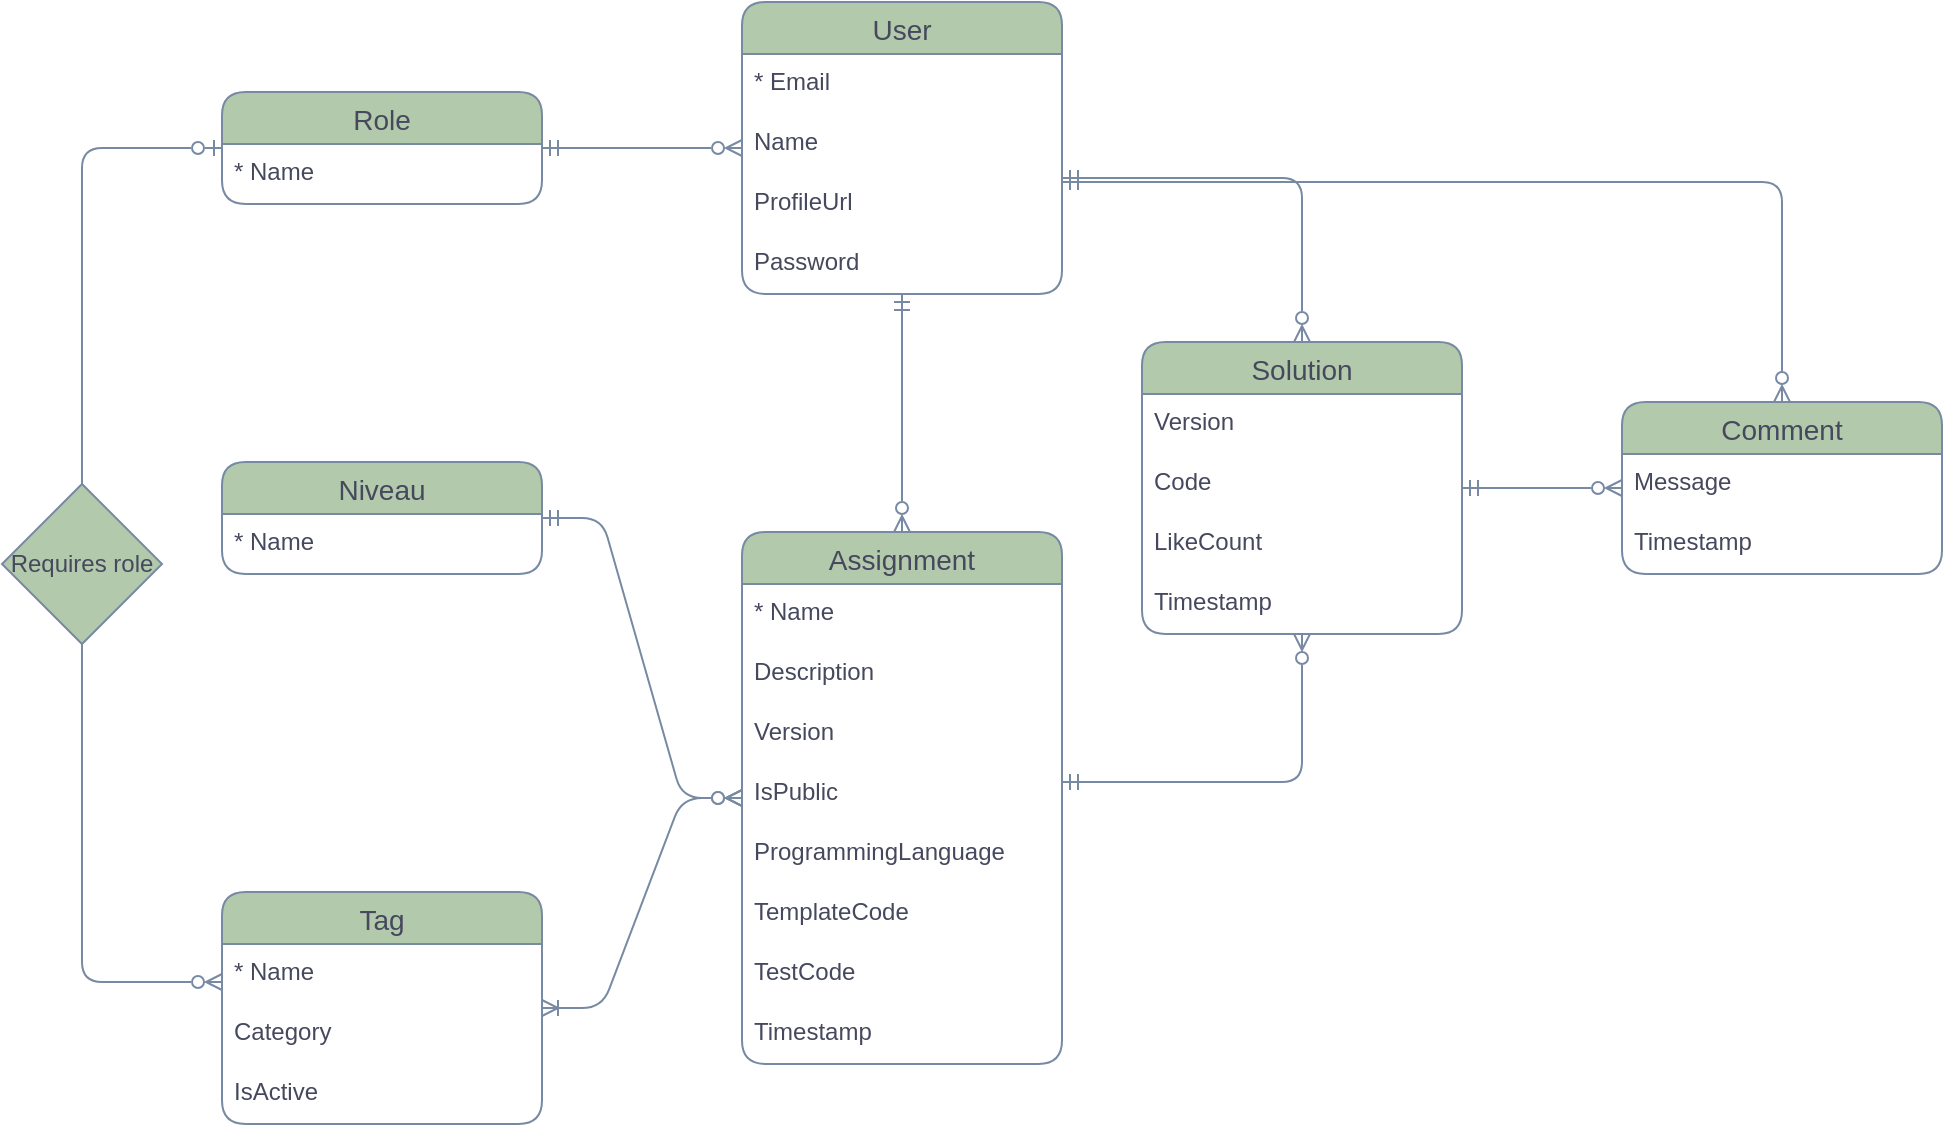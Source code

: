 <mxfile version="22.1.5" type="device" pages="2">
  <diagram name="Page-1" id="i-PcdAbzTKNvyDI0NNIn">
    <mxGraphModel dx="1804" dy="1708" grid="1" gridSize="10" guides="1" tooltips="1" connect="1" arrows="1" fold="1" page="1" pageScale="1" pageWidth="850" pageHeight="1100" math="0" shadow="0">
      <root>
        <mxCell id="0" />
        <mxCell id="1" parent="0" />
        <mxCell id="kzVk7c52iczGq_A-Krwr-62" style="edgeStyle=orthogonalEdgeStyle;rounded=1;orthogonalLoop=1;jettySize=auto;html=1;endArrow=ERzeroToMany;endFill=0;startArrow=ERmandOne;startFill=0;labelBackgroundColor=none;strokeColor=#788AA3;fontColor=default;" parent="1" source="kzVk7c52iczGq_A-Krwr-14" target="kzVk7c52iczGq_A-Krwr-18" edge="1">
          <mxGeometry relative="1" as="geometry">
            <Array as="points">
              <mxPoint x="470" y="320" />
            </Array>
          </mxGeometry>
        </mxCell>
        <mxCell id="kzVk7c52iczGq_A-Krwr-14" value="Assignment" style="swimlane;fontStyle=0;childLayout=stackLayout;horizontal=1;startSize=26;horizontalStack=0;resizeParent=1;resizeParentMax=0;resizeLast=0;collapsible=1;marginBottom=0;align=center;fontSize=14;labelBackgroundColor=none;fillColor=#B2C9AB;strokeColor=#788AA3;fontColor=#46495D;rounded=1;" parent="1" vertex="1">
          <mxGeometry x="190" y="195" width="160" height="266" as="geometry" />
        </mxCell>
        <mxCell id="kzVk7c52iczGq_A-Krwr-15" value="* Name" style="text;strokeColor=none;fillColor=none;spacingLeft=4;spacingRight=4;overflow=hidden;rotatable=0;points=[[0,0.5],[1,0.5]];portConstraint=eastwest;fontSize=12;whiteSpace=wrap;html=1;labelBackgroundColor=none;fontColor=#46495D;rounded=1;" parent="kzVk7c52iczGq_A-Krwr-14" vertex="1">
          <mxGeometry y="26" width="160" height="30" as="geometry" />
        </mxCell>
        <mxCell id="kzVk7c52iczGq_A-Krwr-29" value="Description" style="text;strokeColor=none;fillColor=none;spacingLeft=4;spacingRight=4;overflow=hidden;rotatable=0;points=[[0,0.5],[1,0.5]];portConstraint=eastwest;fontSize=12;whiteSpace=wrap;html=1;labelBackgroundColor=none;fontColor=#46495D;rounded=1;" parent="kzVk7c52iczGq_A-Krwr-14" vertex="1">
          <mxGeometry y="56" width="160" height="30" as="geometry" />
        </mxCell>
        <mxCell id="Bd8-pv2QXa1_-4Pdx82_-1" value="Version" style="text;strokeColor=none;fillColor=none;spacingLeft=4;spacingRight=4;overflow=hidden;rotatable=0;points=[[0,0.5],[1,0.5]];portConstraint=eastwest;fontSize=12;whiteSpace=wrap;html=1;labelBackgroundColor=none;fontColor=#46495D;rounded=1;" parent="kzVk7c52iczGq_A-Krwr-14" vertex="1">
          <mxGeometry y="86" width="160" height="30" as="geometry" />
        </mxCell>
        <mxCell id="kzVk7c52iczGq_A-Krwr-68" value="IsPublic" style="text;strokeColor=none;fillColor=none;spacingLeft=4;spacingRight=4;overflow=hidden;rotatable=0;points=[[0,0.5],[1,0.5]];portConstraint=eastwest;fontSize=12;whiteSpace=wrap;html=1;labelBackgroundColor=none;fontColor=#46495D;rounded=1;" parent="kzVk7c52iczGq_A-Krwr-14" vertex="1">
          <mxGeometry y="116" width="160" height="30" as="geometry" />
        </mxCell>
        <mxCell id="kzVk7c52iczGq_A-Krwr-16" value="ProgrammingLanguage" style="text;strokeColor=none;fillColor=none;spacingLeft=4;spacingRight=4;overflow=hidden;rotatable=0;points=[[0,0.5],[1,0.5]];portConstraint=eastwest;fontSize=12;whiteSpace=wrap;html=1;labelBackgroundColor=none;fontColor=#46495D;rounded=1;" parent="kzVk7c52iczGq_A-Krwr-14" vertex="1">
          <mxGeometry y="146" width="160" height="30" as="geometry" />
        </mxCell>
        <mxCell id="kzVk7c52iczGq_A-Krwr-70" value="TemplateCode" style="text;strokeColor=none;fillColor=none;spacingLeft=4;spacingRight=4;overflow=hidden;rotatable=0;points=[[0,0.5],[1,0.5]];portConstraint=eastwest;fontSize=12;whiteSpace=wrap;html=1;labelBackgroundColor=none;fontColor=#46495D;rounded=1;" parent="kzVk7c52iczGq_A-Krwr-14" vertex="1">
          <mxGeometry y="176" width="160" height="30" as="geometry" />
        </mxCell>
        <mxCell id="kzVk7c52iczGq_A-Krwr-65" value="TestCode" style="text;strokeColor=none;fillColor=none;spacingLeft=4;spacingRight=4;overflow=hidden;rotatable=0;points=[[0,0.5],[1,0.5]];portConstraint=eastwest;fontSize=12;whiteSpace=wrap;html=1;labelBackgroundColor=none;fontColor=#46495D;rounded=1;" parent="kzVk7c52iczGq_A-Krwr-14" vertex="1">
          <mxGeometry y="206" width="160" height="30" as="geometry" />
        </mxCell>
        <mxCell id="kzVk7c52iczGq_A-Krwr-23" value="Timestamp" style="text;strokeColor=none;fillColor=none;spacingLeft=4;spacingRight=4;overflow=hidden;rotatable=0;points=[[0,0.5],[1,0.5]];portConstraint=eastwest;fontSize=12;whiteSpace=wrap;html=1;labelBackgroundColor=none;fontColor=#46495D;rounded=1;" parent="kzVk7c52iczGq_A-Krwr-14" vertex="1">
          <mxGeometry y="236" width="160" height="30" as="geometry" />
        </mxCell>
        <mxCell id="kzVk7c52iczGq_A-Krwr-61" style="edgeStyle=orthogonalEdgeStyle;rounded=1;orthogonalLoop=1;jettySize=auto;html=1;endArrow=ERmandOne;endFill=0;startArrow=ERzeroToMany;startFill=0;labelBackgroundColor=none;strokeColor=#788AA3;fontColor=default;" parent="1" source="kzVk7c52iczGq_A-Krwr-18" target="kzVk7c52iczGq_A-Krwr-38" edge="1">
          <mxGeometry relative="1" as="geometry">
            <Array as="points">
              <mxPoint x="470" y="18" />
            </Array>
          </mxGeometry>
        </mxCell>
        <mxCell id="kzVk7c52iczGq_A-Krwr-63" style="edgeStyle=orthogonalEdgeStyle;rounded=1;orthogonalLoop=1;jettySize=auto;html=1;endArrow=ERzeroToMany;endFill=0;startArrow=ERmandOne;startFill=0;labelBackgroundColor=none;strokeColor=#788AA3;fontColor=default;" parent="1" source="kzVk7c52iczGq_A-Krwr-18" target="kzVk7c52iczGq_A-Krwr-30" edge="1">
          <mxGeometry relative="1" as="geometry" />
        </mxCell>
        <mxCell id="kzVk7c52iczGq_A-Krwr-18" value="Solution" style="swimlane;fontStyle=0;childLayout=stackLayout;horizontal=1;startSize=26;horizontalStack=0;resizeParent=1;resizeParentMax=0;resizeLast=0;collapsible=1;marginBottom=0;align=center;fontSize=14;labelBackgroundColor=none;fillColor=#B2C9AB;strokeColor=#788AA3;fontColor=#46495D;rounded=1;" parent="1" vertex="1">
          <mxGeometry x="390" y="100" width="160" height="146" as="geometry" />
        </mxCell>
        <mxCell id="kzVk7c52iczGq_A-Krwr-69" value="Version" style="text;strokeColor=none;fillColor=none;spacingLeft=4;spacingRight=4;overflow=hidden;rotatable=0;points=[[0,0.5],[1,0.5]];portConstraint=eastwest;fontSize=12;whiteSpace=wrap;html=1;labelBackgroundColor=none;fontColor=#46495D;rounded=1;" parent="kzVk7c52iczGq_A-Krwr-18" vertex="1">
          <mxGeometry y="26" width="160" height="30" as="geometry" />
        </mxCell>
        <mxCell id="kzVk7c52iczGq_A-Krwr-19" value="Code" style="text;strokeColor=none;fillColor=none;spacingLeft=4;spacingRight=4;overflow=hidden;rotatable=0;points=[[0,0.5],[1,0.5]];portConstraint=eastwest;fontSize=12;whiteSpace=wrap;html=1;labelBackgroundColor=none;fontColor=#46495D;rounded=1;" parent="kzVk7c52iczGq_A-Krwr-18" vertex="1">
          <mxGeometry y="56" width="160" height="30" as="geometry" />
        </mxCell>
        <mxCell id="kzVk7c52iczGq_A-Krwr-66" value="LikeCount" style="text;strokeColor=none;fillColor=none;spacingLeft=4;spacingRight=4;overflow=hidden;rotatable=0;points=[[0,0.5],[1,0.5]];portConstraint=eastwest;fontSize=12;whiteSpace=wrap;html=1;labelBackgroundColor=none;fontColor=#46495D;rounded=1;" parent="kzVk7c52iczGq_A-Krwr-18" vertex="1">
          <mxGeometry y="86" width="160" height="30" as="geometry" />
        </mxCell>
        <mxCell id="kzVk7c52iczGq_A-Krwr-20" value="Timestamp" style="text;strokeColor=none;fillColor=none;spacingLeft=4;spacingRight=4;overflow=hidden;rotatable=0;points=[[0,0.5],[1,0.5]];portConstraint=eastwest;fontSize=12;whiteSpace=wrap;html=1;labelBackgroundColor=none;fontColor=#46495D;rounded=1;" parent="kzVk7c52iczGq_A-Krwr-18" vertex="1">
          <mxGeometry y="116" width="160" height="30" as="geometry" />
        </mxCell>
        <mxCell id="kzVk7c52iczGq_A-Krwr-24" value="Tag" style="swimlane;fontStyle=0;childLayout=stackLayout;horizontal=1;startSize=26;horizontalStack=0;resizeParent=1;resizeParentMax=0;resizeLast=0;collapsible=1;marginBottom=0;align=center;fontSize=14;labelBackgroundColor=none;fillColor=#B2C9AB;strokeColor=#788AA3;fontColor=#46495D;rounded=1;" parent="1" vertex="1">
          <mxGeometry x="-70" y="375" width="160" height="116" as="geometry" />
        </mxCell>
        <mxCell id="Cc8P2KiORvTNungkviWB-1" value="* Name" style="text;strokeColor=none;fillColor=none;spacingLeft=4;spacingRight=4;overflow=hidden;rotatable=0;points=[[0,0.5],[1,0.5]];portConstraint=eastwest;fontSize=12;whiteSpace=wrap;html=1;labelBackgroundColor=none;fontColor=#46495D;rounded=1;" vertex="1" parent="kzVk7c52iczGq_A-Krwr-24">
          <mxGeometry y="26" width="160" height="30" as="geometry" />
        </mxCell>
        <mxCell id="kzVk7c52iczGq_A-Krwr-25" value="Category" style="text;strokeColor=none;fillColor=none;spacingLeft=4;spacingRight=4;overflow=hidden;rotatable=0;points=[[0,0.5],[1,0.5]];portConstraint=eastwest;fontSize=12;whiteSpace=wrap;html=1;labelBackgroundColor=none;fontColor=#46495D;rounded=1;" parent="kzVk7c52iczGq_A-Krwr-24" vertex="1">
          <mxGeometry y="56" width="160" height="30" as="geometry" />
        </mxCell>
        <mxCell id="kzVk7c52iczGq_A-Krwr-71" value="IsActive" style="text;strokeColor=none;fillColor=none;spacingLeft=4;spacingRight=4;overflow=hidden;rotatable=0;points=[[0,0.5],[1,0.5]];portConstraint=eastwest;fontSize=12;whiteSpace=wrap;html=1;labelBackgroundColor=none;fontColor=#46495D;rounded=1;" parent="kzVk7c52iczGq_A-Krwr-24" vertex="1">
          <mxGeometry y="86" width="160" height="30" as="geometry" />
        </mxCell>
        <mxCell id="kzVk7c52iczGq_A-Krwr-30" value="Comment" style="swimlane;fontStyle=0;childLayout=stackLayout;horizontal=1;startSize=26;horizontalStack=0;resizeParent=1;resizeParentMax=0;resizeLast=0;collapsible=1;marginBottom=0;align=center;fontSize=14;labelBackgroundColor=none;fillColor=#B2C9AB;strokeColor=#788AA3;fontColor=#46495D;rounded=1;" parent="1" vertex="1">
          <mxGeometry x="630" y="130" width="160" height="86" as="geometry" />
        </mxCell>
        <mxCell id="kzVk7c52iczGq_A-Krwr-31" value="Message" style="text;strokeColor=none;fillColor=none;spacingLeft=4;spacingRight=4;overflow=hidden;rotatable=0;points=[[0,0.5],[1,0.5]];portConstraint=eastwest;fontSize=12;whiteSpace=wrap;html=1;labelBackgroundColor=none;fontColor=#46495D;rounded=1;" parent="kzVk7c52iczGq_A-Krwr-30" vertex="1">
          <mxGeometry y="26" width="160" height="30" as="geometry" />
        </mxCell>
        <mxCell id="kzVk7c52iczGq_A-Krwr-32" value="Timestamp" style="text;strokeColor=none;fillColor=none;spacingLeft=4;spacingRight=4;overflow=hidden;rotatable=0;points=[[0,0.5],[1,0.5]];portConstraint=eastwest;fontSize=12;whiteSpace=wrap;html=1;labelBackgroundColor=none;fontColor=#46495D;rounded=1;" parent="kzVk7c52iczGq_A-Krwr-30" vertex="1">
          <mxGeometry y="56" width="160" height="30" as="geometry" />
        </mxCell>
        <mxCell id="kzVk7c52iczGq_A-Krwr-33" value="" style="edgeStyle=entityRelationEdgeStyle;fontSize=12;html=1;endArrow=ERoneToMany;startArrow=ERzeroToMany;rounded=1;labelBackgroundColor=none;strokeColor=#788AA3;fontColor=default;" parent="1" source="kzVk7c52iczGq_A-Krwr-14" target="kzVk7c52iczGq_A-Krwr-24" edge="1">
          <mxGeometry width="100" height="100" relative="1" as="geometry">
            <mxPoint x="370" y="370" as="sourcePoint" />
            <mxPoint x="470" y="270" as="targetPoint" />
          </mxGeometry>
        </mxCell>
        <mxCell id="kzVk7c52iczGq_A-Krwr-34" value="Niveau" style="swimlane;fontStyle=0;childLayout=stackLayout;horizontal=1;startSize=26;horizontalStack=0;resizeParent=1;resizeParentMax=0;resizeLast=0;collapsible=1;marginBottom=0;align=center;fontSize=14;labelBackgroundColor=none;fillColor=#B2C9AB;strokeColor=#788AA3;fontColor=#46495D;rounded=1;" parent="1" vertex="1">
          <mxGeometry x="-70" y="160" width="160" height="56" as="geometry" />
        </mxCell>
        <mxCell id="kzVk7c52iczGq_A-Krwr-35" value="* Name" style="text;strokeColor=none;fillColor=none;spacingLeft=4;spacingRight=4;overflow=hidden;rotatable=0;points=[[0,0.5],[1,0.5]];portConstraint=eastwest;fontSize=12;whiteSpace=wrap;html=1;labelBackgroundColor=none;fontColor=#46495D;rounded=1;" parent="kzVk7c52iczGq_A-Krwr-34" vertex="1">
          <mxGeometry y="26" width="160" height="30" as="geometry" />
        </mxCell>
        <mxCell id="kzVk7c52iczGq_A-Krwr-37" value="" style="edgeStyle=entityRelationEdgeStyle;fontSize=12;html=1;endArrow=ERzeroToMany;startArrow=ERmandOne;rounded=1;labelBackgroundColor=none;strokeColor=#788AA3;fontColor=default;" parent="1" source="kzVk7c52iczGq_A-Krwr-34" target="kzVk7c52iczGq_A-Krwr-14" edge="1">
          <mxGeometry width="100" height="100" relative="1" as="geometry">
            <mxPoint x="290" y="360" as="sourcePoint" />
            <mxPoint x="390" y="260" as="targetPoint" />
          </mxGeometry>
        </mxCell>
        <mxCell id="kzVk7c52iczGq_A-Krwr-60" style="edgeStyle=orthogonalEdgeStyle;rounded=1;orthogonalLoop=1;jettySize=auto;html=1;endArrow=ERzeroToMany;endFill=0;startArrow=ERmandOne;startFill=0;labelBackgroundColor=none;strokeColor=#788AA3;fontColor=default;" parent="1" source="kzVk7c52iczGq_A-Krwr-38" target="kzVk7c52iczGq_A-Krwr-14" edge="1">
          <mxGeometry relative="1" as="geometry" />
        </mxCell>
        <mxCell id="kzVk7c52iczGq_A-Krwr-38" value="User" style="swimlane;fontStyle=0;childLayout=stackLayout;horizontal=1;startSize=26;horizontalStack=0;resizeParent=1;resizeParentMax=0;resizeLast=0;collapsible=1;marginBottom=0;align=center;fontSize=14;labelBackgroundColor=none;fillColor=#B2C9AB;strokeColor=#788AA3;fontColor=#46495D;rounded=1;" parent="1" vertex="1">
          <mxGeometry x="190" y="-70" width="160" height="146" as="geometry" />
        </mxCell>
        <mxCell id="wCbmPoznXvtjak5nub0F-1" value="* Email" style="text;strokeColor=none;fillColor=none;spacingLeft=4;spacingRight=4;overflow=hidden;rotatable=0;points=[[0,0.5],[1,0.5]];portConstraint=eastwest;fontSize=12;whiteSpace=wrap;html=1;labelBackgroundColor=none;fontColor=#46495D;rounded=1;" parent="kzVk7c52iczGq_A-Krwr-38" vertex="1">
          <mxGeometry y="26" width="160" height="30" as="geometry" />
        </mxCell>
        <mxCell id="kzVk7c52iczGq_A-Krwr-39" value="Name" style="text;strokeColor=none;fillColor=none;spacingLeft=4;spacingRight=4;overflow=hidden;rotatable=0;points=[[0,0.5],[1,0.5]];portConstraint=eastwest;fontSize=12;whiteSpace=wrap;html=1;labelBackgroundColor=none;fontColor=#46495D;rounded=1;" parent="kzVk7c52iczGq_A-Krwr-38" vertex="1">
          <mxGeometry y="56" width="160" height="30" as="geometry" />
        </mxCell>
        <mxCell id="wCbmPoznXvtjak5nub0F-3" value="ProfileUrl" style="text;strokeColor=none;fillColor=none;spacingLeft=4;spacingRight=4;overflow=hidden;rotatable=0;points=[[0,0.5],[1,0.5]];portConstraint=eastwest;fontSize=12;whiteSpace=wrap;html=1;labelBackgroundColor=none;fontColor=#46495D;rounded=1;" parent="kzVk7c52iczGq_A-Krwr-38" vertex="1">
          <mxGeometry y="86" width="160" height="30" as="geometry" />
        </mxCell>
        <mxCell id="kzVk7c52iczGq_A-Krwr-47" value="Password" style="text;strokeColor=none;fillColor=none;spacingLeft=4;spacingRight=4;overflow=hidden;rotatable=0;points=[[0,0.5],[1,0.5]];portConstraint=eastwest;fontSize=12;whiteSpace=wrap;html=1;labelBackgroundColor=none;fontColor=#46495D;rounded=1;" parent="kzVk7c52iczGq_A-Krwr-38" vertex="1">
          <mxGeometry y="116" width="160" height="30" as="geometry" />
        </mxCell>
        <mxCell id="kzVk7c52iczGq_A-Krwr-58" style="edgeStyle=orthogonalEdgeStyle;rounded=1;orthogonalLoop=1;jettySize=auto;html=1;endArrow=ERzeroToMany;endFill=0;startArrow=ERzeroToOne;startFill=0;labelBackgroundColor=none;strokeColor=#788AA3;fontColor=default;" parent="1" source="kzVk7c52iczGq_A-Krwr-49" target="kzVk7c52iczGq_A-Krwr-24" edge="1">
          <mxGeometry relative="1" as="geometry">
            <Array as="points">
              <mxPoint x="-140" y="3" />
              <mxPoint x="-140" y="420" />
            </Array>
          </mxGeometry>
        </mxCell>
        <mxCell id="kzVk7c52iczGq_A-Krwr-59" style="edgeStyle=orthogonalEdgeStyle;rounded=1;orthogonalLoop=1;jettySize=auto;html=1;endArrow=ERzeroToMany;endFill=0;startArrow=ERmandOne;startFill=0;labelBackgroundColor=none;strokeColor=#788AA3;fontColor=default;" parent="1" source="kzVk7c52iczGq_A-Krwr-49" target="kzVk7c52iczGq_A-Krwr-38" edge="1">
          <mxGeometry relative="1" as="geometry" />
        </mxCell>
        <mxCell id="kzVk7c52iczGq_A-Krwr-49" value="Role" style="swimlane;fontStyle=0;childLayout=stackLayout;horizontal=1;startSize=26;horizontalStack=0;resizeParent=1;resizeParentMax=0;resizeLast=0;collapsible=1;marginBottom=0;align=center;fontSize=14;labelBackgroundColor=none;fillColor=#B2C9AB;strokeColor=#788AA3;fontColor=#46495D;rounded=1;" parent="1" vertex="1">
          <mxGeometry x="-70" y="-25" width="160" height="56" as="geometry" />
        </mxCell>
        <mxCell id="kzVk7c52iczGq_A-Krwr-51" value="* Name" style="text;strokeColor=none;fillColor=none;spacingLeft=4;spacingRight=4;overflow=hidden;rotatable=0;points=[[0,0.5],[1,0.5]];portConstraint=eastwest;fontSize=12;whiteSpace=wrap;html=1;labelBackgroundColor=none;fontColor=#46495D;rounded=1;" parent="kzVk7c52iczGq_A-Krwr-49" vertex="1">
          <mxGeometry y="26" width="160" height="30" as="geometry" />
        </mxCell>
        <mxCell id="kzVk7c52iczGq_A-Krwr-64" style="edgeStyle=orthogonalEdgeStyle;rounded=1;orthogonalLoop=1;jettySize=auto;html=1;endArrow=ERmandOne;endFill=0;startArrow=ERzeroToMany;startFill=0;labelBackgroundColor=none;strokeColor=#788AA3;fontColor=default;" parent="1" source="kzVk7c52iczGq_A-Krwr-30" target="kzVk7c52iczGq_A-Krwr-38" edge="1">
          <mxGeometry relative="1" as="geometry">
            <mxPoint x="480" y="110" as="sourcePoint" />
            <mxPoint x="360" y="28" as="targetPoint" />
            <Array as="points">
              <mxPoint x="710" y="20" />
            </Array>
          </mxGeometry>
        </mxCell>
        <mxCell id="IOrahdWbB-IU-Gb0JPci-1" value="Requires role" style="rhombus;whiteSpace=wrap;html=1;labelBackgroundColor=none;fillColor=#B2C9AB;strokeColor=#788AA3;fontColor=#46495D;" parent="1" vertex="1">
          <mxGeometry x="-180" y="171" width="80" height="80" as="geometry" />
        </mxCell>
      </root>
    </mxGraphModel>
  </diagram>
  <diagram id="K2sEitNRasHySVycqmml" name="Page-2">
    <mxGraphModel dx="954" dy="608" grid="1" gridSize="10" guides="1" tooltips="1" connect="1" arrows="1" fold="1" page="1" pageScale="1" pageWidth="850" pageHeight="1100" math="0" shadow="0">
      <root>
        <mxCell id="0" />
        <mxCell id="1" parent="0" />
        <mxCell id="X2Auinr6U9ZC9xKfBSPk-1" value="User" style="swimlane;childLayout=stackLayout;horizontal=1;startSize=30;horizontalStack=0;rounded=1;fontSize=14;fontStyle=0;strokeWidth=2;resizeParent=0;resizeLast=1;shadow=0;dashed=0;align=center;arcSize=4;whiteSpace=wrap;html=1;labelBackgroundColor=none;fillColor=#B2C9AB;strokeColor=#788AA3;fontColor=#46495D;" parent="1" vertex="1">
          <mxGeometry x="310" y="180" width="160" height="140" as="geometry" />
        </mxCell>
        <mxCell id="X2Auinr6U9ZC9xKfBSPk-2" value="{&lt;br&gt;&lt;span style=&quot;white-space: pre;&quot;&gt;&#x9;&lt;/span&gt;&quot;email&quot;: string,&lt;br&gt;&lt;span style=&quot;white-space: pre;&quot;&gt;&#x9;&lt;/span&gt;&quot;name&quot;: string,&lt;br&gt;&lt;span style=&quot;white-space: pre;&quot;&gt;&#x9;&lt;/span&gt;&quot;profileUrl&quot;: string,&lt;br&gt;&lt;span style=&quot;white-space: pre;&quot;&gt;&#x9;&lt;/span&gt;&quot;password&quot;: string&lt;br&gt;}" style="align=left;strokeColor=none;fillColor=none;spacingLeft=4;fontSize=12;verticalAlign=top;resizable=0;rotatable=0;part=1;html=1;labelBackgroundColor=none;fontColor=#46495D;" parent="X2Auinr6U9ZC9xKfBSPk-1" vertex="1">
          <mxGeometry y="30" width="160" height="110" as="geometry" />
        </mxCell>
        <mxCell id="CqbMBocMb1VwuyBD0LO7-1" value="Tag" style="swimlane;childLayout=stackLayout;horizontal=1;startSize=30;horizontalStack=0;rounded=1;fontSize=14;fontStyle=0;strokeWidth=2;resizeParent=0;resizeLast=1;shadow=0;dashed=0;align=center;arcSize=4;whiteSpace=wrap;html=1;labelBackgroundColor=none;fillColor=#B2C9AB;strokeColor=#788AA3;fontColor=#46495D;" parent="1" vertex="1">
          <mxGeometry x="265" y="360" width="160" height="140" as="geometry" />
        </mxCell>
        <mxCell id="CqbMBocMb1VwuyBD0LO7-2" value="{&lt;br&gt;&lt;span style=&quot;white-space: pre;&quot;&gt;&#x9;&lt;/span&gt;&quot;name&quot;: string,&lt;br&gt;&lt;span style=&quot;white-space: pre;&quot;&gt;&#x9;&lt;/span&gt;&quot;category&quot;: string,&lt;br&gt;&lt;span style=&quot;white-space: pre;&quot;&gt;&#x9;&lt;/span&gt;&quot;isActive&quot;: boolean&lt;br&gt;}" style="align=left;strokeColor=none;fillColor=none;spacingLeft=4;fontSize=12;verticalAlign=top;resizable=0;rotatable=0;part=1;html=1;labelBackgroundColor=none;fontColor=#46495D;" parent="CqbMBocMb1VwuyBD0LO7-1" vertex="1">
          <mxGeometry y="30" width="160" height="110" as="geometry" />
        </mxCell>
        <mxCell id="CqbMBocMb1VwuyBD0LO7-3" value="Assignment" style="swimlane;childLayout=stackLayout;horizontal=1;startSize=30;horizontalStack=0;rounded=1;fontSize=14;fontStyle=0;strokeWidth=2;resizeParent=0;resizeLast=1;shadow=0;dashed=0;align=center;arcSize=4;whiteSpace=wrap;html=1;labelBackgroundColor=none;fillColor=#B2C9AB;strokeColor=#788AA3;fontColor=#46495D;" parent="1" vertex="1">
          <mxGeometry x="470" y="400" width="220" height="210" as="geometry" />
        </mxCell>
        <mxCell id="CqbMBocMb1VwuyBD0LO7-4" value="{&lt;br&gt;&lt;span style=&quot;white-space: pre;&quot;&gt;&#x9;&lt;/span&gt;&quot;name&quot;: string,&lt;br&gt;&lt;span style=&quot;white-space: pre;&quot;&gt;&#x9;&lt;/span&gt;&quot;description&quot;: string,&lt;br&gt;&lt;span style=&quot;white-space: pre;&quot;&gt;&#x9;&lt;/span&gt;&quot;version&quot;: number,&lt;br&gt;&lt;span style=&quot;white-space: pre;&quot;&gt;&#x9;&lt;/span&gt;&quot;isPublic&quot;: boolean,&lt;br&gt;&lt;span style=&quot;white-space: pre;&quot;&gt;&#x9;&lt;/span&gt;&quot;programmingLanguage&quot;: string,&lt;br&gt;&lt;span style=&quot;white-space: pre;&quot;&gt;&#x9;&lt;/span&gt;&quot;templateCode&quot;: string,&lt;br&gt;&lt;span style=&quot;white-space: pre;&quot;&gt;&#x9;&lt;/span&gt;&quot;testCode&quot;: string,&lt;br&gt;&lt;span style=&quot;white-space: pre;&quot;&gt;&#x9;&lt;/span&gt;&quot;timestamp&quot;: number&lt;br&gt;}" style="align=left;strokeColor=none;fillColor=none;spacingLeft=4;fontSize=12;verticalAlign=top;resizable=0;rotatable=0;part=1;html=1;labelBackgroundColor=none;fontColor=#46495D;" parent="CqbMBocMb1VwuyBD0LO7-3" vertex="1">
          <mxGeometry y="30" width="220" height="180" as="geometry" />
        </mxCell>
        <mxCell id="CqbMBocMb1VwuyBD0LO7-5" value="Niveau and Role are not stored in the datase, but in an enum" style="shape=note;whiteSpace=wrap;html=1;backgroundOutline=1;darkOpacity=0.05;labelBackgroundColor=none;fillColor=#B2C9AB;strokeColor=#788AA3;fontColor=#46495D;" parent="1" vertex="1">
          <mxGeometry x="300" y="10" width="150" height="140" as="geometry" />
        </mxCell>
        <mxCell id="CqbMBocMb1VwuyBD0LO7-6" value="Solution" style="swimlane;childLayout=stackLayout;horizontal=1;startSize=30;horizontalStack=0;rounded=1;fontSize=14;fontStyle=0;strokeWidth=2;resizeParent=0;resizeLast=1;shadow=0;dashed=0;align=center;arcSize=4;whiteSpace=wrap;html=1;labelBackgroundColor=none;fillColor=#B2C9AB;strokeColor=#788AA3;fontColor=#46495D;" parent="1" vertex="1">
          <mxGeometry x="515" y="30" width="250" height="340" as="geometry" />
        </mxCell>
        <mxCell id="CqbMBocMb1VwuyBD0LO7-7" value="{&lt;br&gt;&lt;span style=&quot;white-space: pre;&quot;&gt;&#x9;&lt;/span&gt;&quot;version&quot;: number,&lt;br&gt;&lt;span style=&quot;white-space: pre;&quot;&gt;&#x9;&lt;/span&gt;&quot;excersizeUUID&quot;: string,&lt;br&gt;&amp;nbsp; &amp;nbsp; &lt;span style=&quot;white-space: pre;&quot;&gt;&#x9;&lt;/span&gt;&quot;excersizeVersion&quot;: number,&lt;br&gt;&lt;span style=&quot;&quot;&gt;&lt;span style=&quot;white-space: pre;&quot;&gt;&amp;nbsp;&amp;nbsp;&amp;nbsp;&amp;nbsp;&lt;span style=&quot;white-space: pre;&quot;&gt;&#x9;&lt;/span&gt;&lt;/span&gt;&lt;/span&gt;&quot;code&quot;: string&lt;br&gt;&amp;nbsp; &amp;nbsp; &lt;span style=&quot;white-space: pre;&quot;&gt;&#x9;&lt;/span&gt;&quot;likedBy&quot;: [string]&lt;br&gt;&lt;span style=&quot;white-space: pre;&quot;&gt;&#x9;&lt;/span&gt;&quot;likeCount&quot;: number,&lt;br&gt;&lt;span style=&quot;white-space: pre;&quot;&gt;&#x9;&lt;/span&gt;&quot;timestamp&quot;: number,&lt;br&gt;&lt;span style=&quot;white-space: pre;&quot;&gt;&#x9;&lt;/span&gt;&quot;comments&quot;: [&lt;br&gt;&lt;span style=&quot;white-space: pre;&quot;&gt;&#x9;&lt;/span&gt;&lt;span style=&quot;white-space: pre;&quot;&gt;&#x9;&lt;/span&gt;{&lt;br&gt;&lt;span style=&quot;white-space: pre;&quot;&gt;&#x9;&lt;/span&gt;&lt;span style=&quot;white-space: pre;&quot;&gt;&#x9;&lt;/span&gt;&lt;span style=&quot;white-space: pre;&quot;&gt;&#x9;&lt;/span&gt;&quot;message&quot;: string,&lt;br&gt;&lt;span style=&quot;white-space: pre;&quot;&gt;&#x9;&lt;/span&gt;&lt;span style=&quot;white-space: pre;&quot;&gt;&#x9;&lt;/span&gt;&lt;span style=&quot;white-space: pre;&quot;&gt;&#x9;&lt;/span&gt;&quot;timestamp&quot;: number,&lt;br&gt;&lt;span style=&quot;white-space: pre;&quot;&gt;&#x9;&lt;/span&gt;&lt;span style=&quot;white-space: pre;&quot;&gt;&#x9;&lt;/span&gt;&lt;span style=&quot;white-space: pre;&quot;&gt;&#x9;&lt;/span&gt;&quot;account&quot;: {&lt;br&gt;&lt;span style=&quot;white-space: pre;&quot;&gt;&#x9;&lt;/span&gt;&lt;span style=&quot;white-space: pre;&quot;&gt;&#x9;&lt;/span&gt;&lt;span style=&quot;white-space: pre;&quot;&gt;&#x9;&lt;/span&gt;&lt;span style=&quot;white-space: pre;&quot;&gt;&#x9;&lt;/span&gt;&quot;accountUUID&quot;: string,&lt;br&gt;&lt;span style=&quot;white-space: pre;&quot;&gt;&#x9;&lt;/span&gt;&lt;span style=&quot;white-space: pre;&quot;&gt;&#x9;&lt;/span&gt;&lt;span style=&quot;white-space: pre;&quot;&gt;&#x9;&lt;/span&gt;&lt;span style=&quot;white-space: pre;&quot;&gt;&#x9;&lt;/span&gt;&quot;name&quot;: string,&lt;br&gt;&lt;span style=&quot;white-space: pre;&quot;&gt;&#x9;&lt;/span&gt;&lt;span style=&quot;white-space: pre;&quot;&gt;&#x9;&lt;/span&gt;&lt;span style=&quot;white-space: pre;&quot;&gt;&#x9;&lt;/span&gt;&lt;span style=&quot;white-space: pre;&quot;&gt;&#x9;&lt;/span&gt;&quot;profileUrl&quot;: string&lt;br&gt;&lt;span style=&quot;white-space: pre;&quot;&gt;&#x9;&lt;/span&gt;&lt;span style=&quot;white-space: pre;&quot;&gt;&#x9;&lt;/span&gt;&lt;span style=&quot;white-space: pre;&quot;&gt;&#x9;&lt;/span&gt;}&lt;br&gt;&lt;span style=&quot;white-space: pre;&quot;&gt;&#x9;&lt;/span&gt;&lt;span style=&quot;white-space: pre;&quot;&gt;&#x9;&lt;/span&gt;}&lt;br&gt;&lt;span style=&quot;white-space: pre;&quot;&gt;&#x9;&lt;/span&gt;]&lt;br&gt;}" style="align=left;strokeColor=none;fillColor=none;spacingLeft=4;fontSize=12;verticalAlign=top;resizable=0;rotatable=0;part=1;html=1;labelBackgroundColor=none;fontColor=#46495D;" parent="CqbMBocMb1VwuyBD0LO7-6" vertex="1">
          <mxGeometry y="30" width="250" height="310" as="geometry" />
        </mxCell>
      </root>
    </mxGraphModel>
  </diagram>
</mxfile>
